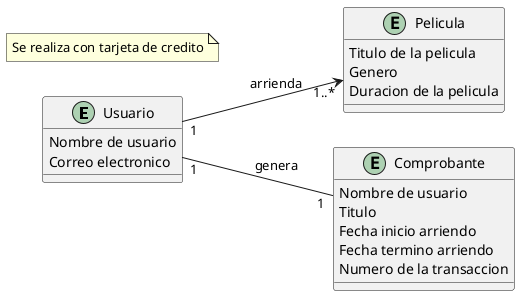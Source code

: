 @startuml
left to right direction

Entity Usuario {
    Nombre de usuario
    Correo electronico
}

Entity Pelicula {
    Titulo de la pelicula
    Genero
    Duracion de la pelicula
}

Entity Comprobante {
    Nombre de usuario
    Titulo
    Fecha inicio arriendo
    Fecha termino arriendo
    Numero de la transaccion
}

note "Se realiza con tarjeta de credito" as n1

Usuario "1" --> "1..*" Pelicula: arrienda
Usuario "1" -- "1" Comprobante: genera

@enduml